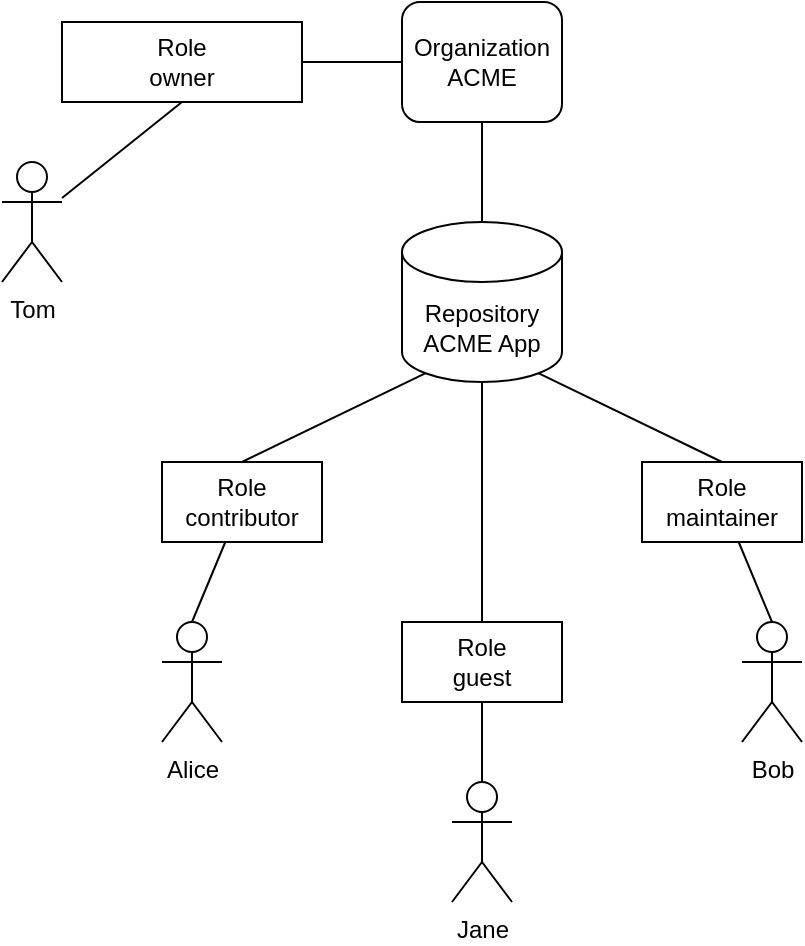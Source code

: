 <mxfile version="15.1.3" type="device" pages="2"><diagram id="26Gkfv-eGtEMZEtFSyEp" name="Page-1"><mxGraphModel dx="1106" dy="852" grid="1" gridSize="10" guides="1" tooltips="1" connect="1" arrows="1" fold="1" page="1" pageScale="1" pageWidth="827" pageHeight="1169" math="0" shadow="0"><root><mxCell id="0"/><mxCell id="1" parent="0"/><mxCell id="2" value="Alice" style="shape=umlActor;verticalLabelPosition=bottom;verticalAlign=top;html=1;outlineConnect=0;" parent="1" vertex="1"><mxGeometry x="280" y="520" width="30" height="60" as="geometry"/></mxCell><mxCell id="21" style="edgeStyle=none;rounded=0;orthogonalLoop=1;jettySize=auto;html=1;exitX=0.5;exitY=0;exitDx=0;exitDy=0;exitPerimeter=0;entryX=0.5;entryY=1;entryDx=0;entryDy=0;endArrow=none;endFill=0;" parent="1" source="3" target="19" edge="1"><mxGeometry relative="1" as="geometry"/></mxCell><mxCell id="3" value="Jane" style="shape=umlActor;verticalLabelPosition=bottom;verticalAlign=top;html=1;outlineConnect=0;" parent="1" vertex="1"><mxGeometry x="425" y="600" width="30" height="60" as="geometry"/></mxCell><mxCell id="16" style="edgeStyle=none;rounded=0;orthogonalLoop=1;jettySize=auto;html=1;entryX=0.5;entryY=1;entryDx=0;entryDy=0;endArrow=none;endFill=0;" parent="1" source="4" target="11" edge="1"><mxGeometry relative="1" as="geometry"/></mxCell><mxCell id="4" value="Tom" style="shape=umlActor;verticalLabelPosition=bottom;verticalAlign=top;html=1;outlineConnect=0;" parent="1" vertex="1"><mxGeometry x="200" y="290" width="30" height="60" as="geometry"/></mxCell><mxCell id="5" value="Bob" style="shape=umlActor;verticalLabelPosition=bottom;verticalAlign=top;html=1;outlineConnect=0;" parent="1" vertex="1"><mxGeometry x="570" y="520" width="30" height="60" as="geometry"/></mxCell><mxCell id="8" style="rounded=0;orthogonalLoop=1;jettySize=auto;html=1;entryX=0.5;entryY=0;entryDx=0;entryDy=0;entryPerimeter=0;endArrow=none;endFill=0;" parent="1" source="7" target="2" edge="1"><mxGeometry relative="1" as="geometry"/></mxCell><mxCell id="7" value="Role&lt;br&gt;contributor" style="rounded=0;whiteSpace=wrap;html=1;" parent="1" vertex="1"><mxGeometry x="280" y="440" width="80" height="40" as="geometry"/></mxCell><mxCell id="10" style="edgeStyle=none;rounded=0;orthogonalLoop=1;jettySize=auto;html=1;entryX=0.5;entryY=0;entryDx=0;entryDy=0;entryPerimeter=0;endArrow=none;endFill=0;" parent="1" source="9" target="5" edge="1"><mxGeometry relative="1" as="geometry"/></mxCell><mxCell id="9" value="Role&lt;br&gt;maintainer" style="rounded=0;whiteSpace=wrap;html=1;" parent="1" vertex="1"><mxGeometry x="520" y="440" width="80" height="40" as="geometry"/></mxCell><mxCell id="17" style="edgeStyle=none;rounded=0;orthogonalLoop=1;jettySize=auto;html=1;exitX=1;exitY=0.5;exitDx=0;exitDy=0;entryX=0;entryY=0.5;entryDx=0;entryDy=0;endArrow=none;endFill=0;" parent="1" source="11" target="15" edge="1"><mxGeometry relative="1" as="geometry"/></mxCell><mxCell id="11" value="Role&lt;br&gt;owner" style="rounded=0;whiteSpace=wrap;html=1;" parent="1" vertex="1"><mxGeometry x="230" y="220" width="120" height="40" as="geometry"/></mxCell><mxCell id="13" style="edgeStyle=none;rounded=0;orthogonalLoop=1;jettySize=auto;html=1;entryX=0.5;entryY=0;entryDx=0;entryDy=0;endArrow=none;endFill=0;exitX=0.855;exitY=1;exitDx=0;exitDy=-4.35;exitPerimeter=0;" parent="1" source="12" target="9" edge="1"><mxGeometry relative="1" as="geometry"/></mxCell><mxCell id="14" style="edgeStyle=none;rounded=0;orthogonalLoop=1;jettySize=auto;html=1;exitX=0.145;exitY=1;exitDx=0;exitDy=-4.35;exitPerimeter=0;entryX=0.5;entryY=0;entryDx=0;entryDy=0;endArrow=none;endFill=0;" parent="1" source="12" target="7" edge="1"><mxGeometry relative="1" as="geometry"/></mxCell><mxCell id="12" value="Repository&lt;br&gt;ACME App" style="shape=cylinder3;whiteSpace=wrap;html=1;boundedLbl=1;backgroundOutline=1;size=15;" parent="1" vertex="1"><mxGeometry x="400" y="320" width="80" height="80" as="geometry"/></mxCell><mxCell id="18" style="edgeStyle=none;rounded=0;orthogonalLoop=1;jettySize=auto;html=1;entryX=0.5;entryY=0;entryDx=0;entryDy=0;entryPerimeter=0;endArrow=none;endFill=0;" parent="1" source="15" target="12" edge="1"><mxGeometry relative="1" as="geometry"/></mxCell><mxCell id="15" value="Organization&lt;br&gt;ACME" style="rounded=1;whiteSpace=wrap;html=1;" parent="1" vertex="1"><mxGeometry x="400" y="210" width="80" height="60" as="geometry"/></mxCell><mxCell id="20" style="edgeStyle=none;rounded=0;orthogonalLoop=1;jettySize=auto;html=1;entryX=0.5;entryY=1;entryDx=0;entryDy=0;entryPerimeter=0;endArrow=none;endFill=0;" parent="1" source="19" target="12" edge="1"><mxGeometry relative="1" as="geometry"/></mxCell><mxCell id="19" value="Role&lt;br&gt;guest" style="rounded=0;whiteSpace=wrap;html=1;" parent="1" vertex="1"><mxGeometry x="400" y="520" width="80" height="40" as="geometry"/></mxCell></root></mxGraphModel></diagram><diagram name="Copy of Page-1" id="KFAqvmdUknEfA2zQaaS8"><mxGraphModel dx="1106" dy="852" grid="1" gridSize="10" guides="1" tooltips="1" connect="1" arrows="1" fold="1" page="1" pageScale="1" pageWidth="827" pageHeight="1169" math="0" shadow="0"><root><mxCell id="H0qzASJv5ibxMwNvoO1h-0"/><mxCell id="H0qzASJv5ibxMwNvoO1h-1" parent="H0qzASJv5ibxMwNvoO1h-0"/><mxCell id="H0qzASJv5ibxMwNvoO1h-30" style="edgeStyle=orthogonalEdgeStyle;curved=1;rounded=0;orthogonalLoop=1;jettySize=auto;html=1;exitX=1;exitY=0.333;exitDx=0;exitDy=0;exitPerimeter=0;entryX=0.145;entryY=1;entryDx=0;entryDy=-4.35;entryPerimeter=0;dashed=1;" parent="H0qzASJv5ibxMwNvoO1h-1" source="H0qzASJv5ibxMwNvoO1h-2" target="H0qzASJv5ibxMwNvoO1h-16" edge="1"><mxGeometry relative="1" as="geometry"/></mxCell><mxCell id="H0qzASJv5ibxMwNvoO1h-2" value="Alice" style="shape=umlActor;verticalLabelPosition=bottom;verticalAlign=top;html=1;outlineConnect=0;" parent="H0qzASJv5ibxMwNvoO1h-1" vertex="1"><mxGeometry x="267.5" y="480" width="30" height="60" as="geometry"/></mxCell><mxCell id="H0qzASJv5ibxMwNvoO1h-3" style="edgeStyle=none;rounded=0;orthogonalLoop=1;jettySize=auto;html=1;exitX=0.5;exitY=0.5;exitDx=0;exitDy=0;exitPerimeter=0;entryX=1;entryY=0.5;entryDx=0;entryDy=0;endArrow=none;endFill=0;" parent="H0qzASJv5ibxMwNvoO1h-1" source="H0qzASJv5ibxMwNvoO1h-4" target="H0qzASJv5ibxMwNvoO1h-20" edge="1"><mxGeometry relative="1" as="geometry"/></mxCell><mxCell id="H0qzASJv5ibxMwNvoO1h-34" style="edgeStyle=orthogonalEdgeStyle;curved=1;rounded=0;orthogonalLoop=1;jettySize=auto;html=1;exitX=0.5;exitY=0;exitDx=0;exitDy=0;exitPerimeter=0;entryX=0.855;entryY=1;entryDx=0;entryDy=-4.35;entryPerimeter=0;dashed=1;" parent="H0qzASJv5ibxMwNvoO1h-1" source="H0qzASJv5ibxMwNvoO1h-4" target="H0qzASJv5ibxMwNvoO1h-16" edge="1"><mxGeometry relative="1" as="geometry"><Array as="points"><mxPoint x="450" y="550"/><mxPoint x="450" y="475"/><mxPoint x="468" y="475"/></Array></mxGeometry></mxCell><mxCell id="H0qzASJv5ibxMwNvoO1h-35" style="edgeStyle=orthogonalEdgeStyle;curved=1;rounded=0;orthogonalLoop=1;jettySize=auto;html=1;exitX=0.5;exitY=0;exitDx=0;exitDy=0;exitPerimeter=0;entryX=0.855;entryY=1;entryDx=0;entryDy=-4.35;entryPerimeter=0;dashed=1;" parent="H0qzASJv5ibxMwNvoO1h-1" source="H0qzASJv5ibxMwNvoO1h-4" target="H0qzASJv5ibxMwNvoO1h-16" edge="1"><mxGeometry relative="1" as="geometry"/></mxCell><mxCell id="H0qzASJv5ibxMwNvoO1h-4" value="Jane" style="shape=umlActor;verticalLabelPosition=bottom;verticalAlign=top;html=1;outlineConnect=0;" parent="H0qzASJv5ibxMwNvoO1h-1" vertex="1"><mxGeometry x="480" y="550" width="30" height="60" as="geometry"/></mxCell><mxCell id="H0qzASJv5ibxMwNvoO1h-5" style="edgeStyle=none;rounded=0;orthogonalLoop=1;jettySize=auto;html=1;entryX=0.5;entryY=1;entryDx=0;entryDy=0;endArrow=none;endFill=0;" parent="H0qzASJv5ibxMwNvoO1h-1" source="H0qzASJv5ibxMwNvoO1h-6" target="H0qzASJv5ibxMwNvoO1h-13" edge="1"><mxGeometry relative="1" as="geometry"/></mxCell><mxCell id="H0qzASJv5ibxMwNvoO1h-21" style="edgeStyle=orthogonalEdgeStyle;rounded=0;orthogonalLoop=1;jettySize=auto;html=1;exitX=1;exitY=0.333;exitDx=0;exitDy=0;exitPerimeter=0;entryX=0;entryY=0;entryDx=0;entryDy=15;entryPerimeter=0;curved=1;dashed=1;" parent="H0qzASJv5ibxMwNvoO1h-1" source="H0qzASJv5ibxMwNvoO1h-6" target="H0qzASJv5ibxMwNvoO1h-16" edge="1"><mxGeometry relative="1" as="geometry"/></mxCell><mxCell id="H0qzASJv5ibxMwNvoO1h-25" style="edgeStyle=orthogonalEdgeStyle;curved=1;rounded=0;orthogonalLoop=1;jettySize=auto;html=1;exitX=1;exitY=0.333;exitDx=0;exitDy=0;exitPerimeter=0;entryX=0;entryY=0.5;entryDx=0;entryDy=0;entryPerimeter=0;dashed=1;" parent="H0qzASJv5ibxMwNvoO1h-1" source="H0qzASJv5ibxMwNvoO1h-6" target="H0qzASJv5ibxMwNvoO1h-16" edge="1"><mxGeometry relative="1" as="geometry"><Array as="points"><mxPoint x="260" y="310"/><mxPoint x="260" y="360"/></Array></mxGeometry></mxCell><mxCell id="H0qzASJv5ibxMwNvoO1h-6" value="Tom" style="shape=umlActor;verticalLabelPosition=bottom;verticalAlign=top;html=1;outlineConnect=0;" parent="H0qzASJv5ibxMwNvoO1h-1" vertex="1"><mxGeometry x="200" y="290" width="30" height="60" as="geometry"/></mxCell><mxCell id="H0qzASJv5ibxMwNvoO1h-38" style="edgeStyle=orthogonalEdgeStyle;curved=1;rounded=0;orthogonalLoop=1;jettySize=auto;html=1;exitX=0;exitY=0.333;exitDx=0;exitDy=0;exitPerimeter=0;entryX=1;entryY=0;entryDx=0;entryDy=52.5;entryPerimeter=0;dashed=1;" parent="H0qzASJv5ibxMwNvoO1h-1" source="H0qzASJv5ibxMwNvoO1h-7" target="H0qzASJv5ibxMwNvoO1h-16" edge="1"><mxGeometry relative="1" as="geometry"><Array as="points"><mxPoint x="605" y="390"/><mxPoint x="543" y="390"/><mxPoint x="543" y="373"/></Array></mxGeometry></mxCell><mxCell id="H0qzASJv5ibxMwNvoO1h-39" style="edgeStyle=orthogonalEdgeStyle;curved=1;rounded=0;orthogonalLoop=1;jettySize=auto;html=1;exitX=0;exitY=0.333;exitDx=0;exitDy=0;exitPerimeter=0;entryX=1;entryY=1;entryDx=0;entryDy=-15;entryPerimeter=0;dashed=1;" parent="H0qzASJv5ibxMwNvoO1h-1" source="H0qzASJv5ibxMwNvoO1h-7" target="H0qzASJv5ibxMwNvoO1h-16" edge="1"><mxGeometry relative="1" as="geometry"/></mxCell><mxCell id="H0qzASJv5ibxMwNvoO1h-7" value="Bob" style="shape=umlActor;verticalLabelPosition=bottom;verticalAlign=top;html=1;outlineConnect=0;" parent="H0qzASJv5ibxMwNvoO1h-1" vertex="1"><mxGeometry x="605" y="409" width="30" height="60" as="geometry"/></mxCell><mxCell id="H0qzASJv5ibxMwNvoO1h-8" style="rounded=0;orthogonalLoop=1;jettySize=auto;html=1;entryX=0.5;entryY=0;entryDx=0;entryDy=0;entryPerimeter=0;endArrow=none;endFill=0;" parent="H0qzASJv5ibxMwNvoO1h-1" source="H0qzASJv5ibxMwNvoO1h-9" target="H0qzASJv5ibxMwNvoO1h-2" edge="1"><mxGeometry relative="1" as="geometry"/></mxCell><mxCell id="H0qzASJv5ibxMwNvoO1h-9" value="Role&lt;br&gt;contributor" style="rounded=0;whiteSpace=wrap;html=1;fillColor=#d5e8d4;strokeColor=#82b366;" parent="H0qzASJv5ibxMwNvoO1h-1" vertex="1"><mxGeometry x="200" y="400" width="80" height="40" as="geometry"/></mxCell><mxCell id="H0qzASJv5ibxMwNvoO1h-10" style="edgeStyle=none;rounded=0;orthogonalLoop=1;jettySize=auto;html=1;entryX=0.5;entryY=0;entryDx=0;entryDy=0;entryPerimeter=0;endArrow=none;endFill=0;" parent="H0qzASJv5ibxMwNvoO1h-1" source="H0qzASJv5ibxMwNvoO1h-11" target="H0qzASJv5ibxMwNvoO1h-7" edge="1"><mxGeometry relative="1" as="geometry"/></mxCell><mxCell id="H0qzASJv5ibxMwNvoO1h-11" value="Role&lt;br&gt;maintainer" style="rounded=0;whiteSpace=wrap;html=1;fillColor=#d5e8d4;strokeColor=#82b366;" parent="H0qzASJv5ibxMwNvoO1h-1" vertex="1"><mxGeometry x="580" y="340" width="80" height="40" as="geometry"/></mxCell><mxCell id="H0qzASJv5ibxMwNvoO1h-12" style="edgeStyle=none;rounded=0;orthogonalLoop=1;jettySize=auto;html=1;exitX=1;exitY=0.5;exitDx=0;exitDy=0;entryX=0;entryY=0.5;entryDx=0;entryDy=0;endArrow=none;endFill=0;" parent="H0qzASJv5ibxMwNvoO1h-1" source="H0qzASJv5ibxMwNvoO1h-13" target="H0qzASJv5ibxMwNvoO1h-18" edge="1"><mxGeometry relative="1" as="geometry"/></mxCell><mxCell id="H0qzASJv5ibxMwNvoO1h-13" value="Role&lt;br&gt;owner" style="rounded=0;whiteSpace=wrap;html=1;fillColor=#d5e8d4;strokeColor=#82b366;" parent="H0qzASJv5ibxMwNvoO1h-1" vertex="1"><mxGeometry x="230" y="220" width="120" height="40" as="geometry"/></mxCell><mxCell id="H0qzASJv5ibxMwNvoO1h-14" style="edgeStyle=none;rounded=0;orthogonalLoop=1;jettySize=auto;html=1;entryX=0;entryY=0.5;entryDx=0;entryDy=0;endArrow=none;endFill=0;exitX=1;exitY=0.5;exitDx=0;exitDy=0;exitPerimeter=0;" parent="H0qzASJv5ibxMwNvoO1h-1" source="H0qzASJv5ibxMwNvoO1h-16" target="H0qzASJv5ibxMwNvoO1h-11" edge="1"><mxGeometry relative="1" as="geometry"/></mxCell><mxCell id="H0qzASJv5ibxMwNvoO1h-15" style="edgeStyle=none;rounded=0;orthogonalLoop=1;jettySize=auto;html=1;exitX=0.145;exitY=1;exitDx=0;exitDy=-4.35;exitPerimeter=0;entryX=1;entryY=0.5;entryDx=0;entryDy=0;endArrow=none;endFill=0;" parent="H0qzASJv5ibxMwNvoO1h-1" source="H0qzASJv5ibxMwNvoO1h-16" target="H0qzASJv5ibxMwNvoO1h-9" edge="1"><mxGeometry relative="1" as="geometry"/></mxCell><mxCell id="H0qzASJv5ibxMwNvoO1h-16" value="Repository&lt;br&gt;ACME App" style="shape=cylinder3;whiteSpace=wrap;html=1;boundedLbl=1;backgroundOutline=1;size=15;fillColor=#fff2cc;strokeColor=#d6b656;" parent="H0qzASJv5ibxMwNvoO1h-1" vertex="1"><mxGeometry x="400" y="320" width="80" height="80" as="geometry"/></mxCell><mxCell id="H0qzASJv5ibxMwNvoO1h-17" style="edgeStyle=none;rounded=0;orthogonalLoop=1;jettySize=auto;html=1;entryX=0.5;entryY=0;entryDx=0;entryDy=0;entryPerimeter=0;endArrow=none;endFill=0;" parent="H0qzASJv5ibxMwNvoO1h-1" source="H0qzASJv5ibxMwNvoO1h-18" target="H0qzASJv5ibxMwNvoO1h-16" edge="1"><mxGeometry relative="1" as="geometry"/></mxCell><mxCell id="H0qzASJv5ibxMwNvoO1h-18" value="Organization&lt;br&gt;ACME" style="rounded=1;whiteSpace=wrap;html=1;fillColor=#fff2cc;strokeColor=#d6b656;" parent="H0qzASJv5ibxMwNvoO1h-1" vertex="1"><mxGeometry x="400" y="210" width="80" height="60" as="geometry"/></mxCell><mxCell id="H0qzASJv5ibxMwNvoO1h-19" style="edgeStyle=none;rounded=0;orthogonalLoop=1;jettySize=auto;html=1;entryX=0.5;entryY=1;entryDx=0;entryDy=0;entryPerimeter=0;endArrow=none;endFill=0;" parent="H0qzASJv5ibxMwNvoO1h-1" source="H0qzASJv5ibxMwNvoO1h-20" target="H0qzASJv5ibxMwNvoO1h-16" edge="1"><mxGeometry relative="1" as="geometry"/></mxCell><mxCell id="H0qzASJv5ibxMwNvoO1h-20" value="Role&lt;br&gt;guest" style="rounded=0;whiteSpace=wrap;html=1;fillColor=#d5e8d4;strokeColor=#82b366;" parent="H0qzASJv5ibxMwNvoO1h-1" vertex="1"><mxGeometry x="360" y="560" width="80" height="40" as="geometry"/></mxCell><mxCell id="H0qzASJv5ibxMwNvoO1h-23" value="read" style="html=1;aspect=fixed;strokeColor=none;shadow=0;align=left;verticalAlign=middle;fillColor=#2D9C5E;shape=mxgraph.gcp2.check;labelPosition=right;verticalLabelPosition=middle;" parent="H0qzASJv5ibxMwNvoO1h-1" vertex="1"><mxGeometry x="550" y="383" width="25" height="20" as="geometry"/></mxCell><mxCell id="H0qzASJv5ibxMwNvoO1h-26" value="read" style="html=1;aspect=fixed;strokeColor=none;shadow=0;align=left;verticalAlign=middle;fillColor=#2D9C5E;shape=mxgraph.gcp2.check;labelPosition=right;verticalLabelPosition=middle;" parent="H0qzASJv5ibxMwNvoO1h-1" vertex="1"><mxGeometry x="310" y="300" width="25" height="20" as="geometry"/></mxCell><mxCell id="H0qzASJv5ibxMwNvoO1h-28" value="push" style="html=1;aspect=fixed;strokeColor=none;shadow=0;align=left;verticalAlign=middle;fillColor=#2D9C5E;shape=mxgraph.gcp2.check;labelPosition=right;verticalLabelPosition=middle;" parent="H0qzASJv5ibxMwNvoO1h-1" vertex="1"><mxGeometry x="270" y="350" width="25" height="20" as="geometry"/></mxCell><mxCell id="H0qzASJv5ibxMwNvoO1h-31" style="edgeStyle=orthogonalEdgeStyle;curved=1;rounded=0;orthogonalLoop=1;jettySize=auto;html=1;exitX=1;exitY=0.333;exitDx=0;exitDy=0;exitPerimeter=0;dashed=1;entryX=0.145;entryY=1;entryDx=0;entryDy=-4.35;entryPerimeter=0;" parent="H0qzASJv5ibxMwNvoO1h-1" source="H0qzASJv5ibxMwNvoO1h-2" target="H0qzASJv5ibxMwNvoO1h-16" edge="1"><mxGeometry relative="1" as="geometry"><mxPoint x="307.5" y="510" as="sourcePoint"/><mxPoint x="420" y="406" as="targetPoint"/><Array as="points"><mxPoint x="340" y="500"/><mxPoint x="340" y="406"/><mxPoint x="412" y="406"/></Array></mxGeometry></mxCell><mxCell id="H0qzASJv5ibxMwNvoO1h-32" value="read" style="html=1;aspect=fixed;strokeColor=none;shadow=0;align=left;verticalAlign=middle;fillColor=#2D9C5E;shape=mxgraph.gcp2.check;labelPosition=right;verticalLabelPosition=middle;" parent="H0qzASJv5ibxMwNvoO1h-1" vertex="1"><mxGeometry x="320" y="440" width="25" height="20" as="geometry"/></mxCell><mxCell id="H0qzASJv5ibxMwNvoO1h-33" value="push" style="aspect=fixed;pointerEvents=1;shadow=0;dashed=0;html=1;strokeColor=none;labelPosition=right;verticalLabelPosition=middle;verticalAlign=middle;align=left;shape=mxgraph.mscae.enterprise.not_allowed;fillColor=#EA1C24;" parent="H0qzASJv5ibxMwNvoO1h-1" vertex="1"><mxGeometry x="370" y="469" width="20" height="20" as="geometry"/></mxCell><mxCell id="H0qzASJv5ibxMwNvoO1h-36" value="push" style="aspect=fixed;pointerEvents=1;shadow=0;dashed=0;html=1;strokeColor=none;labelPosition=right;verticalLabelPosition=middle;verticalAlign=middle;align=left;shape=mxgraph.mscae.enterprise.not_allowed;fillColor=#EA1C24;" parent="H0qzASJv5ibxMwNvoO1h-1" vertex="1"><mxGeometry x="439" y="500" width="20" height="20" as="geometry"/></mxCell><mxCell id="H0qzASJv5ibxMwNvoO1h-37" value="read" style="aspect=fixed;pointerEvents=1;shadow=0;dashed=0;html=1;strokeColor=none;labelPosition=right;verticalLabelPosition=middle;verticalAlign=middle;align=left;shape=mxgraph.mscae.enterprise.not_allowed;fillColor=#EA1C24;" parent="H0qzASJv5ibxMwNvoO1h-1" vertex="1"><mxGeometry x="485" y="469" width="20" height="20" as="geometry"/></mxCell><mxCell id="H0qzASJv5ibxMwNvoO1h-40" value="push" style="html=1;aspect=fixed;strokeColor=none;shadow=0;align=left;verticalAlign=middle;fillColor=#2D9C5E;shape=mxgraph.gcp2.check;labelPosition=right;verticalLabelPosition=middle;" parent="H0qzASJv5ibxMwNvoO1h-1" vertex="1"><mxGeometry x="530" y="410" width="25" height="20" as="geometry"/></mxCell></root></mxGraphModel></diagram></mxfile>